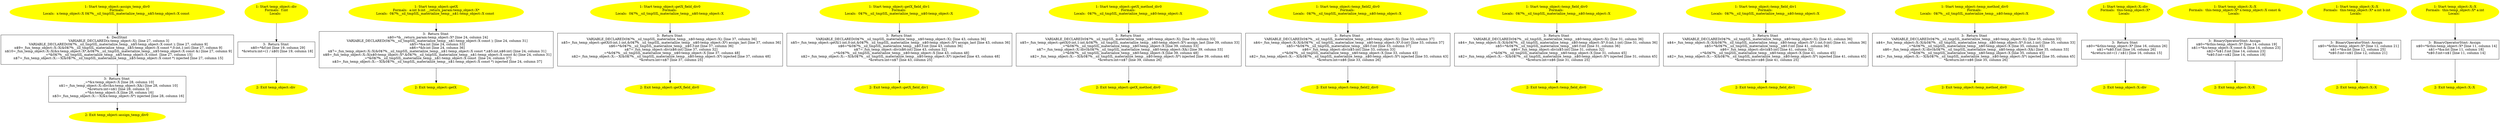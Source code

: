 /* @generated */
digraph cfg {
"assign_temp_div0#temp_object#6618523570396537240.fa2055065ca23850cee50c855993cd3a_1" [label="1: Start temp_object::assign_temp_div0\nFormals: \nLocals:  x:temp_object::X 0$?%__sil_tmpSIL_materialize_temp__n$5:temp_object::X const  \n  " color=yellow style=filled]
	

	 "assign_temp_div0#temp_object#6618523570396537240.fa2055065ca23850cee50c855993cd3a_1" -> "assign_temp_div0#temp_object#6618523570396537240.fa2055065ca23850cee50c855993cd3a_4" ;
"assign_temp_div0#temp_object#6618523570396537240.fa2055065ca23850cee50c855993cd3a_2" [label="2: Exit temp_object::assign_temp_div0 \n  " color=yellow style=filled]
	

"assign_temp_div0#temp_object#6618523570396537240.fa2055065ca23850cee50c855993cd3a_3" [label="3:  Return Stmt \n   _=*&x:temp_object::X [line 28, column 10]\n  n$1=_fun_temp_object::X::div(&x:temp_object::X&) [line 28, column 10]\n  *&return:int=n$1 [line 28, column 3]\n  _=*&x:temp_object::X [line 28, column 16]\n  n$3=_fun_temp_object::X::~X(&x:temp_object::X*) injected [line 28, column 16]\n " shape="box"]
	

	 "assign_temp_div0#temp_object#6618523570396537240.fa2055065ca23850cee50c855993cd3a_3" -> "assign_temp_div0#temp_object#6618523570396537240.fa2055065ca23850cee50c855993cd3a_2" ;
"assign_temp_div0#temp_object#6618523570396537240.fa2055065ca23850cee50c855993cd3a_4" [label="4:  DeclStmt \n   VARIABLE_DECLARED(x:temp_object::X); [line 27, column 3]\n  VARIABLE_DECLARED(0$?%__sil_tmpSIL_materialize_temp__n$5:temp_object::X const ); [line 27, column 9]\n  n$9=_fun_temp_object::X::X(&0$?%__sil_tmpSIL_materialize_temp__n$5:temp_object::X const *,0:int,1:int) [line 27, column 9]\n  n$10=_fun_temp_object::X::X(&x:temp_object::X*,&0$?%__sil_tmpSIL_materialize_temp__n$5:temp_object::X const &) [line 27, column 9]\n  _=*&0$?%__sil_tmpSIL_materialize_temp__n$5:temp_object::X const  [line 27, column 15]\n  n$7=_fun_temp_object::X::~X(&0$?%__sil_tmpSIL_materialize_temp__n$5:temp_object::X const *) injected [line 27, column 15]\n " shape="box"]
	

	 "assign_temp_div0#temp_object#6618523570396537240.fa2055065ca23850cee50c855993cd3a_4" -> "assign_temp_div0#temp_object#6618523570396537240.fa2055065ca23850cee50c855993cd3a_3" ;
"div#temp_object#8235742009211935218.2061ea7bd543a21042cf00f2dbeefd91_1" [label="1: Start temp_object::div\nFormals:  f:int\nLocals:  \n  " color=yellow style=filled]
	

	 "div#temp_object#8235742009211935218.2061ea7bd543a21042cf00f2dbeefd91_1" -> "div#temp_object#8235742009211935218.2061ea7bd543a21042cf00f2dbeefd91_3" ;
"div#temp_object#8235742009211935218.2061ea7bd543a21042cf00f2dbeefd91_2" [label="2: Exit temp_object::div \n  " color=yellow style=filled]
	

"div#temp_object#8235742009211935218.2061ea7bd543a21042cf00f2dbeefd91_3" [label="3:  Return Stmt \n   n$0=*&f:int [line 19, column 29]\n  *&return:int=(1 / n$0) [line 19, column 18]\n " shape="box"]
	

	 "div#temp_object#8235742009211935218.2061ea7bd543a21042cf00f2dbeefd91_3" -> "div#temp_object#8235742009211935218.2061ea7bd543a21042cf00f2dbeefd91_2" ;
"getX#temp_object(class temp_object::X)#4720444219866178245.c6d7bacbd2aa751dffef569ff17890e7_1" [label="1: Start temp_object::getX\nFormals:  a:int b:int __return_param:temp_object::X*\nLocals:  0$?%__sil_tmpSIL_materialize_temp__n$1:temp_object::X const  \n  " color=yellow style=filled]
	

	 "getX#temp_object(class temp_object::X)#4720444219866178245.c6d7bacbd2aa751dffef569ff17890e7_1" -> "getX#temp_object(class temp_object::X)#4720444219866178245.c6d7bacbd2aa751dffef569ff17890e7_3" ;
"getX#temp_object(class temp_object::X)#4720444219866178245.c6d7bacbd2aa751dffef569ff17890e7_2" [label="2: Exit temp_object::getX \n  " color=yellow style=filled]
	

"getX#temp_object(class temp_object::X)#4720444219866178245.c6d7bacbd2aa751dffef569ff17890e7_3" [label="3:  Return Stmt \n   n$0=*&__return_param:temp_object::X* [line 24, column 24]\n  VARIABLE_DECLARED(0$?%__sil_tmpSIL_materialize_temp__n$1:temp_object::X const ); [line 24, column 31]\n  n$5=*&a:int [line 24, column 33]\n  n$6=*&b:int [line 24, column 36]\n  n$7=_fun_temp_object::X::X(&0$?%__sil_tmpSIL_materialize_temp__n$1:temp_object::X const *,n$5:int,n$6:int) [line 24, column 31]\n  n$8=_fun_temp_object::X::X(n$0:temp_object::X*,&0$?%__sil_tmpSIL_materialize_temp__n$1:temp_object::X const &) [line 24, column 31]\n  _=*&0$?%__sil_tmpSIL_materialize_temp__n$1:temp_object::X const  [line 24, column 37]\n  n$3=_fun_temp_object::X::~X(&0$?%__sil_tmpSIL_materialize_temp__n$1:temp_object::X const *) injected [line 24, column 37]\n " shape="box"]
	

	 "getX#temp_object(class temp_object::X)#4720444219866178245.c6d7bacbd2aa751dffef569ff17890e7_3" -> "getX#temp_object(class temp_object::X)#4720444219866178245.c6d7bacbd2aa751dffef569ff17890e7_2" ;
"getX_field_div0#temp_object#12698122843139253036.854c4a3940ca05110785248e1303db49_1" [label="1: Start temp_object::getX_field_div0\nFormals: \nLocals:  0$?%__sil_tmpSIL_materialize_temp__n$0:temp_object::X \n  " color=yellow style=filled]
	

	 "getX_field_div0#temp_object#12698122843139253036.854c4a3940ca05110785248e1303db49_1" -> "getX_field_div0#temp_object#12698122843139253036.854c4a3940ca05110785248e1303db49_3" ;
"getX_field_div0#temp_object#12698122843139253036.854c4a3940ca05110785248e1303db49_2" [label="2: Exit temp_object::getX_field_div0 \n  " color=yellow style=filled]
	

"getX_field_div0#temp_object#12698122843139253036.854c4a3940ca05110785248e1303db49_3" [label="3:  Return Stmt \n   VARIABLE_DECLARED(0$?%__sil_tmpSIL_materialize_temp__n$0:temp_object::X); [line 37, column 36]\n  n$5=_fun_temp_object::getX(0:int,1:int,&0$?%__sil_tmpSIL_materialize_temp__n$0:temp_object::X*) assign_last [line 37, column 36]\n  n$6=*&0$?%__sil_tmpSIL_materialize_temp__n$0.f:int [line 37, column 36]\n  n$7=_fun_temp_object::div(n$6:int) [line 37, column 32]\n  _=*&0$?%__sil_tmpSIL_materialize_temp__n$0:temp_object::X [line 37, column 48]\n  n$2=_fun_temp_object::X::~X(&0$?%__sil_tmpSIL_materialize_temp__n$0:temp_object::X*) injected [line 37, column 48]\n  *&return:int=n$7 [line 37, column 25]\n " shape="box"]
	

	 "getX_field_div0#temp_object#12698122843139253036.854c4a3940ca05110785248e1303db49_3" -> "getX_field_div0#temp_object#12698122843139253036.854c4a3940ca05110785248e1303db49_2" ;
"getX_field_div1#temp_object#11953596240866039963.ee557e5aaabf95f2c8b1284adfc7249e_1" [label="1: Start temp_object::getX_field_div1\nFormals: \nLocals:  0$?%__sil_tmpSIL_materialize_temp__n$0:temp_object::X \n  " color=yellow style=filled]
	

	 "getX_field_div1#temp_object#11953596240866039963.ee557e5aaabf95f2c8b1284adfc7249e_1" -> "getX_field_div1#temp_object#11953596240866039963.ee557e5aaabf95f2c8b1284adfc7249e_3" ;
"getX_field_div1#temp_object#11953596240866039963.ee557e5aaabf95f2c8b1284adfc7249e_2" [label="2: Exit temp_object::getX_field_div1 \n  " color=yellow style=filled]
	

"getX_field_div1#temp_object#11953596240866039963.ee557e5aaabf95f2c8b1284adfc7249e_3" [label="3:  Return Stmt \n   VARIABLE_DECLARED(0$?%__sil_tmpSIL_materialize_temp__n$0:temp_object::X); [line 43, column 36]\n  n$5=_fun_temp_object::getX(1:int,0:int,&0$?%__sil_tmpSIL_materialize_temp__n$0:temp_object::X*) assign_last [line 43, column 36]\n  n$6=*&0$?%__sil_tmpSIL_materialize_temp__n$0.f:int [line 43, column 36]\n  n$7=_fun_temp_object::div(n$6:int) [line 43, column 32]\n  _=*&0$?%__sil_tmpSIL_materialize_temp__n$0:temp_object::X [line 43, column 48]\n  n$2=_fun_temp_object::X::~X(&0$?%__sil_tmpSIL_materialize_temp__n$0:temp_object::X*) injected [line 43, column 48]\n  *&return:int=n$7 [line 43, column 25]\n " shape="box"]
	

	 "getX_field_div1#temp_object#11953596240866039963.ee557e5aaabf95f2c8b1284adfc7249e_3" -> "getX_field_div1#temp_object#11953596240866039963.ee557e5aaabf95f2c8b1284adfc7249e_2" ;
"getX_method_div0#temp_object#10654710522454889600.9c743f651914acdd07ad2c70becfd89c_1" [label="1: Start temp_object::getX_method_div0\nFormals: \nLocals:  0$?%__sil_tmpSIL_materialize_temp__n$0:temp_object::X \n  " color=yellow style=filled]
	

	 "getX_method_div0#temp_object#10654710522454889600.9c743f651914acdd07ad2c70becfd89c_1" -> "getX_method_div0#temp_object#10654710522454889600.9c743f651914acdd07ad2c70becfd89c_3" ;
"getX_method_div0#temp_object#10654710522454889600.9c743f651914acdd07ad2c70becfd89c_2" [label="2: Exit temp_object::getX_method_div0 \n  " color=yellow style=filled]
	

"getX_method_div0#temp_object#10654710522454889600.9c743f651914acdd07ad2c70becfd89c_3" [label="3:  Return Stmt \n   VARIABLE_DECLARED(0$?%__sil_tmpSIL_materialize_temp__n$0:temp_object::X); [line 39, column 33]\n  n$5=_fun_temp_object::getX(0:int,1:int,&0$?%__sil_tmpSIL_materialize_temp__n$0:temp_object::X*) assign_last [line 39, column 33]\n  _=*&0$?%__sil_tmpSIL_materialize_temp__n$0:temp_object::X [line 39, column 33]\n  n$7=_fun_temp_object::X::div(&0$?%__sil_tmpSIL_materialize_temp__n$0:temp_object::X&) [line 39, column 33]\n  _=*&0$?%__sil_tmpSIL_materialize_temp__n$0:temp_object::X [line 39, column 48]\n  n$2=_fun_temp_object::X::~X(&0$?%__sil_tmpSIL_materialize_temp__n$0:temp_object::X*) injected [line 39, column 48]\n  *&return:int=n$7 [line 39, column 26]\n " shape="box"]
	

	 "getX_method_div0#temp_object#10654710522454889600.9c743f651914acdd07ad2c70becfd89c_3" -> "getX_method_div0#temp_object#10654710522454889600.9c743f651914acdd07ad2c70becfd89c_2" ;
"temp_field2_div0#temp_object#17763200808338657027.dd874be310bbf8e78129b073d73ad49f_1" [label="1: Start temp_object::temp_field2_div0\nFormals: \nLocals:  0$?%__sil_tmpSIL_materialize_temp__n$0:temp_object::X \n  " color=yellow style=filled]
	

	 "temp_field2_div0#temp_object#17763200808338657027.dd874be310bbf8e78129b073d73ad49f_1" -> "temp_field2_div0#temp_object#17763200808338657027.dd874be310bbf8e78129b073d73ad49f_3" ;
"temp_field2_div0#temp_object#17763200808338657027.dd874be310bbf8e78129b073d73ad49f_2" [label="2: Exit temp_object::temp_field2_div0 \n  " color=yellow style=filled]
	

"temp_field2_div0#temp_object#17763200808338657027.dd874be310bbf8e78129b073d73ad49f_3" [label="3:  Return Stmt \n   VARIABLE_DECLARED(0$?%__sil_tmpSIL_materialize_temp__n$0:temp_object::X); [line 33, column 37]\n  n$4=_fun_temp_object::X::X(&0$?%__sil_tmpSIL_materialize_temp__n$0:temp_object::X*,0:int) [line 33, column 37]\n  n$5=*&0$?%__sil_tmpSIL_materialize_temp__n$0.f:int [line 33, column 37]\n  n$6=_fun_temp_object::div(n$5:int) [line 33, column 33]\n  _=*&0$?%__sil_tmpSIL_materialize_temp__n$0:temp_object::X [line 33, column 43]\n  n$2=_fun_temp_object::X::~X(&0$?%__sil_tmpSIL_materialize_temp__n$0:temp_object::X*) injected [line 33, column 43]\n  *&return:int=n$6 [line 33, column 26]\n " shape="box"]
	

	 "temp_field2_div0#temp_object#17763200808338657027.dd874be310bbf8e78129b073d73ad49f_3" -> "temp_field2_div0#temp_object#17763200808338657027.dd874be310bbf8e78129b073d73ad49f_2" ;
"temp_field_div0#temp_object#15412040659245592666.f5d0fb2d0c8f868e114b6379ad654aef_1" [label="1: Start temp_object::temp_field_div0\nFormals: \nLocals:  0$?%__sil_tmpSIL_materialize_temp__n$0:temp_object::X \n  " color=yellow style=filled]
	

	 "temp_field_div0#temp_object#15412040659245592666.f5d0fb2d0c8f868e114b6379ad654aef_1" -> "temp_field_div0#temp_object#15412040659245592666.f5d0fb2d0c8f868e114b6379ad654aef_3" ;
"temp_field_div0#temp_object#15412040659245592666.f5d0fb2d0c8f868e114b6379ad654aef_2" [label="2: Exit temp_object::temp_field_div0 \n  " color=yellow style=filled]
	

"temp_field_div0#temp_object#15412040659245592666.f5d0fb2d0c8f868e114b6379ad654aef_3" [label="3:  Return Stmt \n   VARIABLE_DECLARED(0$?%__sil_tmpSIL_materialize_temp__n$0:temp_object::X); [line 31, column 36]\n  n$4=_fun_temp_object::X::X(&0$?%__sil_tmpSIL_materialize_temp__n$0:temp_object::X*,0:int,1:int) [line 31, column 36]\n  n$5=*&0$?%__sil_tmpSIL_materialize_temp__n$0.f:int [line 31, column 36]\n  n$6=_fun_temp_object::div(n$5:int) [line 31, column 32]\n  _=*&0$?%__sil_tmpSIL_materialize_temp__n$0:temp_object::X [line 31, column 45]\n  n$2=_fun_temp_object::X::~X(&0$?%__sil_tmpSIL_materialize_temp__n$0:temp_object::X*) injected [line 31, column 45]\n  *&return:int=n$6 [line 31, column 25]\n " shape="box"]
	

	 "temp_field_div0#temp_object#15412040659245592666.f5d0fb2d0c8f868e114b6379ad654aef_3" -> "temp_field_div0#temp_object#15412040659245592666.f5d0fb2d0c8f868e114b6379ad654aef_2" ;
"temp_field_div1#temp_object#14919979518945721169.463c8bf1b85b2fefc9473e70e135e02d_1" [label="1: Start temp_object::temp_field_div1\nFormals: \nLocals:  0$?%__sil_tmpSIL_materialize_temp__n$0:temp_object::X \n  " color=yellow style=filled]
	

	 "temp_field_div1#temp_object#14919979518945721169.463c8bf1b85b2fefc9473e70e135e02d_1" -> "temp_field_div1#temp_object#14919979518945721169.463c8bf1b85b2fefc9473e70e135e02d_3" ;
"temp_field_div1#temp_object#14919979518945721169.463c8bf1b85b2fefc9473e70e135e02d_2" [label="2: Exit temp_object::temp_field_div1 \n  " color=yellow style=filled]
	

"temp_field_div1#temp_object#14919979518945721169.463c8bf1b85b2fefc9473e70e135e02d_3" [label="3:  Return Stmt \n   VARIABLE_DECLARED(0$?%__sil_tmpSIL_materialize_temp__n$0:temp_object::X); [line 41, column 36]\n  n$4=_fun_temp_object::X::X(&0$?%__sil_tmpSIL_materialize_temp__n$0:temp_object::X*,1:int,0:int) [line 41, column 36]\n  n$5=*&0$?%__sil_tmpSIL_materialize_temp__n$0.f:int [line 41, column 36]\n  n$6=_fun_temp_object::div(n$5:int) [line 41, column 32]\n  _=*&0$?%__sil_tmpSIL_materialize_temp__n$0:temp_object::X [line 41, column 45]\n  n$2=_fun_temp_object::X::~X(&0$?%__sil_tmpSIL_materialize_temp__n$0:temp_object::X*) injected [line 41, column 45]\n  *&return:int=n$6 [line 41, column 25]\n " shape="box"]
	

	 "temp_field_div1#temp_object#14919979518945721169.463c8bf1b85b2fefc9473e70e135e02d_3" -> "temp_field_div1#temp_object#14919979518945721169.463c8bf1b85b2fefc9473e70e135e02d_2" ;
"temp_method_div0#temp_object#17009651611825801298.b27a48cdb872e8bc72f1181813e5d666_1" [label="1: Start temp_object::temp_method_div0\nFormals: \nLocals:  0$?%__sil_tmpSIL_materialize_temp__n$0:temp_object::X \n  " color=yellow style=filled]
	

	 "temp_method_div0#temp_object#17009651611825801298.b27a48cdb872e8bc72f1181813e5d666_1" -> "temp_method_div0#temp_object#17009651611825801298.b27a48cdb872e8bc72f1181813e5d666_3" ;
"temp_method_div0#temp_object#17009651611825801298.b27a48cdb872e8bc72f1181813e5d666_2" [label="2: Exit temp_object::temp_method_div0 \n  " color=yellow style=filled]
	

"temp_method_div0#temp_object#17009651611825801298.b27a48cdb872e8bc72f1181813e5d666_3" [label="3:  Return Stmt \n   VARIABLE_DECLARED(0$?%__sil_tmpSIL_materialize_temp__n$0:temp_object::X); [line 35, column 33]\n  n$4=_fun_temp_object::X::X(&0$?%__sil_tmpSIL_materialize_temp__n$0:temp_object::X*,0:int,1:int) [line 35, column 33]\n  _=*&0$?%__sil_tmpSIL_materialize_temp__n$0:temp_object::X [line 35, column 33]\n  n$6=_fun_temp_object::X::div(&0$?%__sil_tmpSIL_materialize_temp__n$0:temp_object::X&) [line 35, column 33]\n  _=*&0$?%__sil_tmpSIL_materialize_temp__n$0:temp_object::X [line 35, column 45]\n  n$2=_fun_temp_object::X::~X(&0$?%__sil_tmpSIL_materialize_temp__n$0:temp_object::X*) injected [line 35, column 45]\n  *&return:int=n$6 [line 35, column 26]\n " shape="box"]
	

	 "temp_method_div0#temp_object#17009651611825801298.b27a48cdb872e8bc72f1181813e5d666_3" -> "temp_method_div0#temp_object#17009651611825801298.b27a48cdb872e8bc72f1181813e5d666_2" ;
"div#X#temp_object#(12460299690567563818).008eb806654973dcd60bef3460e7ab63_1" [label="1: Start temp_object::X::div\nFormals:  this:temp_object::X*\nLocals:  \n  " color=yellow style=filled]
	

	 "div#X#temp_object#(12460299690567563818).008eb806654973dcd60bef3460e7ab63_1" -> "div#X#temp_object#(12460299690567563818).008eb806654973dcd60bef3460e7ab63_3" ;
"div#X#temp_object#(12460299690567563818).008eb806654973dcd60bef3460e7ab63_2" [label="2: Exit temp_object::X::div \n  " color=yellow style=filled]
	

"div#X#temp_object#(12460299690567563818).008eb806654973dcd60bef3460e7ab63_3" [label="3:  Return Stmt \n   n$0=*&this:temp_object::X* [line 16, column 26]\n  n$1=*n$0.f:int [line 16, column 26]\n  *&return:int=(1 / n$1) [line 16, column 15]\n " shape="box"]
	

	 "div#X#temp_object#(12460299690567563818).008eb806654973dcd60bef3460e7ab63_3" -> "div#X#temp_object#(12460299690567563818).008eb806654973dcd60bef3460e7ab63_2" ;
"X#X#temp_object#{5376484276992466061}.a1cfaf9ee9d8c713d3d1751acbb77f32_1" [label="1: Start temp_object::X::X\nFormals:  this:temp_object::X* x:temp_object::X const &\nLocals:  \n  " color=yellow style=filled]
	

	 "X#X#temp_object#{5376484276992466061}.a1cfaf9ee9d8c713d3d1751acbb77f32_1" -> "X#X#temp_object#{5376484276992466061}.a1cfaf9ee9d8c713d3d1751acbb77f32_3" ;
"X#X#temp_object#{5376484276992466061}.a1cfaf9ee9d8c713d3d1751acbb77f32_2" [label="2: Exit temp_object::X::X \n  " color=yellow style=filled]
	

"X#X#temp_object#{5376484276992466061}.a1cfaf9ee9d8c713d3d1751acbb77f32_3" [label="3:  BinaryOperatorStmt: Assign \n   n$0=*&this:temp_object::X* [line 14, column 19]\n  n$1=*&x:temp_object::X const & [line 14, column 23]\n  n$2=*n$1.f:int [line 14, column 23]\n  *n$0.f:int=n$2 [line 14, column 19]\n " shape="box"]
	

	 "X#X#temp_object#{5376484276992466061}.a1cfaf9ee9d8c713d3d1751acbb77f32_3" -> "X#X#temp_object#{5376484276992466061}.a1cfaf9ee9d8c713d3d1751acbb77f32_2" ;
"X#X#temp_object#{8598480124712426466}.7071c692af425a15518693ebe50ba781_1" [label="1: Start temp_object::X::X\nFormals:  this:temp_object::X* a:int b:int\nLocals:  \n  " color=yellow style=filled]
	

	 "X#X#temp_object#{8598480124712426466}.7071c692af425a15518693ebe50ba781_1" -> "X#X#temp_object#{8598480124712426466}.7071c692af425a15518693ebe50ba781_3" ;
"X#X#temp_object#{8598480124712426466}.7071c692af425a15518693ebe50ba781_2" [label="2: Exit temp_object::X::X \n  " color=yellow style=filled]
	

"X#X#temp_object#{8598480124712426466}.7071c692af425a15518693ebe50ba781_3" [label="3:  BinaryOperatorStmt: Assign \n   n$0=*&this:temp_object::X* [line 12, column 21]\n  n$1=*&a:int [line 12, column 25]\n  *n$0.f:int=n$1 [line 12, column 21]\n " shape="box"]
	

	 "X#X#temp_object#{8598480124712426466}.7071c692af425a15518693ebe50ba781_3" -> "X#X#temp_object#{8598480124712426466}.7071c692af425a15518693ebe50ba781_2" ;
"X#X#temp_object#{9561113765655638015}.59d66724d587fdb6aca1a26e1f705f23_1" [label="1: Start temp_object::X::X\nFormals:  this:temp_object::X* a:int\nLocals:  \n  " color=yellow style=filled]
	

	 "X#X#temp_object#{9561113765655638015}.59d66724d587fdb6aca1a26e1f705f23_1" -> "X#X#temp_object#{9561113765655638015}.59d66724d587fdb6aca1a26e1f705f23_3" ;
"X#X#temp_object#{9561113765655638015}.59d66724d587fdb6aca1a26e1f705f23_2" [label="2: Exit temp_object::X::X \n  " color=yellow style=filled]
	

"X#X#temp_object#{9561113765655638015}.59d66724d587fdb6aca1a26e1f705f23_3" [label="3:  BinaryOperatorStmt: Assign \n   n$0=*&this:temp_object::X* [line 11, column 14]\n  n$1=*&a:int [line 11, column 18]\n  *n$0.f:int=n$1 [line 11, column 14]\n " shape="box"]
	

	 "X#X#temp_object#{9561113765655638015}.59d66724d587fdb6aca1a26e1f705f23_3" -> "X#X#temp_object#{9561113765655638015}.59d66724d587fdb6aca1a26e1f705f23_2" ;
}

